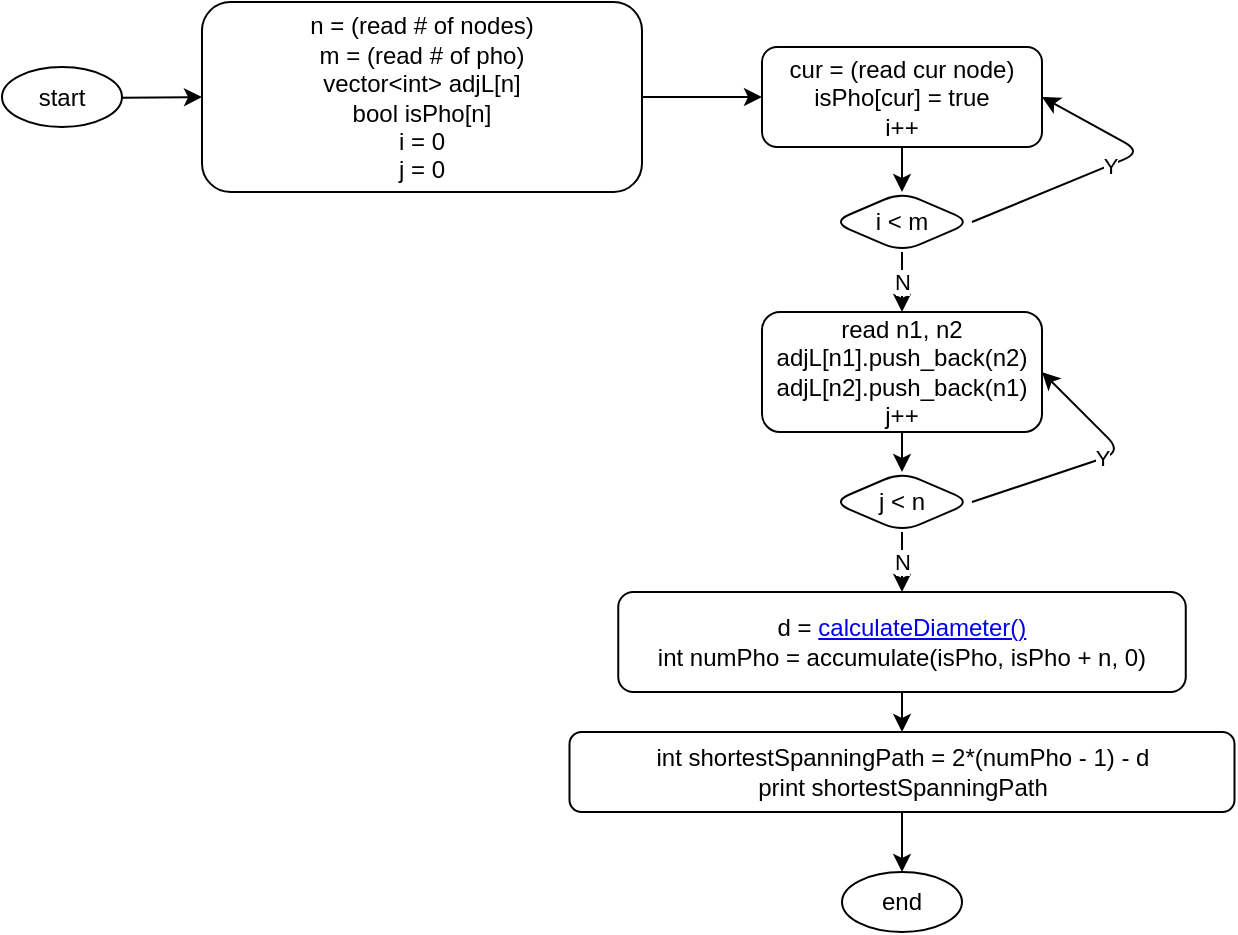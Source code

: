<mxfile>
    <diagram id="6rzt2TXuob4xhtXyaZt5" name="main">
        <mxGraphModel dx="969" dy="347" grid="1" gridSize="10" guides="1" tooltips="1" connect="1" arrows="1" fold="1" page="1" pageScale="1" pageWidth="850" pageHeight="1100" math="0" shadow="0">
            <root>
                <mxCell id="0"/>
                <mxCell id="1" parent="0"/>
                <mxCell id="4" value="" style="edgeStyle=none;html=1;" parent="1" source="2" target="3" edge="1">
                    <mxGeometry relative="1" as="geometry"/>
                </mxCell>
                <mxCell id="2" value="start" style="ellipse;whiteSpace=wrap;html=1;" parent="1" vertex="1">
                    <mxGeometry x="80" y="57.5" width="60" height="30" as="geometry"/>
                </mxCell>
                <mxCell id="6" value="" style="edgeStyle=none;html=1;entryX=0;entryY=0.5;entryDx=0;entryDy=0;" parent="1" source="3" target="63-pltJuSpFZ5HcEPU_--11" edge="1">
                    <mxGeometry relative="1" as="geometry"/>
                </mxCell>
                <mxCell id="3" value="n = (read # of nodes)&lt;br&gt;m = (read # of pho)&lt;br&gt;vector&amp;lt;int&amp;gt; adjL[n]&lt;br&gt;bool isPho[n]&lt;br&gt;i = 0&lt;br&gt;j = 0" style="rounded=1;whiteSpace=wrap;html=1;" parent="1" vertex="1">
                    <mxGeometry x="180" y="25" width="220" height="95" as="geometry"/>
                </mxCell>
                <mxCell id="8" value="" style="edgeStyle=none;html=1;" parent="1" source="5" target="7" edge="1">
                    <mxGeometry relative="1" as="geometry"/>
                </mxCell>
                <UserObject label="d = &lt;a href=&quot;data:page/id,jtwWwJaHlfj50oAzaOnL&quot;&gt;calculateDiameter()&lt;/a&gt;&lt;br&gt;int numPho = accumulate(isPho, isPho + n, 0)" id="5">
                    <mxCell style="rounded=1;whiteSpace=wrap;html=1;" parent="1" vertex="1">
                        <mxGeometry x="388.13" y="320" width="283.75" height="50" as="geometry"/>
                    </mxCell>
                </UserObject>
                <mxCell id="10" value="" style="edgeStyle=none;html=1;" parent="1" source="7" target="9" edge="1">
                    <mxGeometry relative="1" as="geometry"/>
                </mxCell>
                <mxCell id="7" value="int shortestSpanningPath = 2*(numPho - 1) - d&lt;br&gt;print shortestSpanningPath" style="rounded=1;whiteSpace=wrap;html=1;" parent="1" vertex="1">
                    <mxGeometry x="363.75" y="390" width="332.5" height="40" as="geometry"/>
                </mxCell>
                <mxCell id="9" value="end" style="ellipse;whiteSpace=wrap;html=1;" parent="1" vertex="1">
                    <mxGeometry x="500" y="460" width="60" height="30" as="geometry"/>
                </mxCell>
                <mxCell id="63-pltJuSpFZ5HcEPU_--17" value="" style="edgeStyle=none;html=1;" parent="1" source="63-pltJuSpFZ5HcEPU_--11" target="63-pltJuSpFZ5HcEPU_--16" edge="1">
                    <mxGeometry relative="1" as="geometry"/>
                </mxCell>
                <mxCell id="63-pltJuSpFZ5HcEPU_--11" value="cur = (read cur node)&lt;br&gt;isPho[cur] = true&lt;br&gt;i++" style="rounded=1;whiteSpace=wrap;html=1;" parent="1" vertex="1">
                    <mxGeometry x="460" y="47.5" width="140" height="50" as="geometry"/>
                </mxCell>
                <mxCell id="63-pltJuSpFZ5HcEPU_--22" value="" style="edgeStyle=none;html=1;" parent="1" source="63-pltJuSpFZ5HcEPU_--13" target="63-pltJuSpFZ5HcEPU_--21" edge="1">
                    <mxGeometry relative="1" as="geometry"/>
                </mxCell>
                <mxCell id="63-pltJuSpFZ5HcEPU_--13" value="read n1, n2&lt;br&gt;adjL[n1].push_back(n2)&lt;br&gt;adjL[n2].push_back(n1)&lt;br&gt;j++" style="rounded=1;whiteSpace=wrap;html=1;" parent="1" vertex="1">
                    <mxGeometry x="460" y="180" width="140" height="60" as="geometry"/>
                </mxCell>
                <mxCell id="63-pltJuSpFZ5HcEPU_--18" value="Y" style="edgeStyle=none;html=1;exitX=1;exitY=0.5;exitDx=0;exitDy=0;entryX=1;entryY=0.5;entryDx=0;entryDy=0;" parent="1" source="63-pltJuSpFZ5HcEPU_--16" target="63-pltJuSpFZ5HcEPU_--11" edge="1">
                    <mxGeometry relative="1" as="geometry">
                        <Array as="points">
                            <mxPoint x="650" y="100"/>
                        </Array>
                    </mxGeometry>
                </mxCell>
                <mxCell id="63-pltJuSpFZ5HcEPU_--20" value="N" style="edgeStyle=none;html=1;" parent="1" source="63-pltJuSpFZ5HcEPU_--16" target="63-pltJuSpFZ5HcEPU_--13" edge="1">
                    <mxGeometry relative="1" as="geometry"/>
                </mxCell>
                <mxCell id="63-pltJuSpFZ5HcEPU_--16" value="i &amp;lt; m" style="rhombus;whiteSpace=wrap;html=1;rounded=1;" parent="1" vertex="1">
                    <mxGeometry x="495" y="120" width="70" height="30" as="geometry"/>
                </mxCell>
                <mxCell id="63-pltJuSpFZ5HcEPU_--23" value="Y" style="edgeStyle=none;html=1;exitX=1;exitY=0.5;exitDx=0;exitDy=0;entryX=1;entryY=0.5;entryDx=0;entryDy=0;" parent="1" source="63-pltJuSpFZ5HcEPU_--21" target="63-pltJuSpFZ5HcEPU_--13" edge="1">
                    <mxGeometry relative="1" as="geometry">
                        <Array as="points">
                            <mxPoint x="640" y="250"/>
                        </Array>
                    </mxGeometry>
                </mxCell>
                <mxCell id="63-pltJuSpFZ5HcEPU_--26" value="N" style="edgeStyle=none;html=1;exitX=0.5;exitY=1;exitDx=0;exitDy=0;entryX=0.5;entryY=0;entryDx=0;entryDy=0;" parent="1" source="63-pltJuSpFZ5HcEPU_--21" target="5" edge="1">
                    <mxGeometry relative="1" as="geometry"/>
                </mxCell>
                <mxCell id="63-pltJuSpFZ5HcEPU_--21" value="j &amp;lt; n" style="rhombus;whiteSpace=wrap;html=1;rounded=1;" parent="1" vertex="1">
                    <mxGeometry x="495" y="260" width="70" height="30" as="geometry"/>
                </mxCell>
            </root>
        </mxGraphModel>
    </diagram>
    <diagram name="Copy of main" id="vBStlzH9kYgX9EPwoTds">
        <mxGraphModel dx="969" dy="347" grid="1" gridSize="10" guides="1" tooltips="1" connect="1" arrows="1" fold="1" page="1" pageScale="1" pageWidth="850" pageHeight="1100" math="0" shadow="0">
            <root>
                <mxCell id="-E1K7-kW_m8oGpAvoMYj-0"/>
                <mxCell id="-E1K7-kW_m8oGpAvoMYj-1" parent="-E1K7-kW_m8oGpAvoMYj-0"/>
                <mxCell id="-E1K7-kW_m8oGpAvoMYj-2" value="" style="edgeStyle=none;html=1;" edge="1" parent="-E1K7-kW_m8oGpAvoMYj-1" source="-E1K7-kW_m8oGpAvoMYj-3" target="-E1K7-kW_m8oGpAvoMYj-5">
                    <mxGeometry relative="1" as="geometry"/>
                </mxCell>
                <mxCell id="-E1K7-kW_m8oGpAvoMYj-3" value="start" style="ellipse;whiteSpace=wrap;html=1;" vertex="1" parent="-E1K7-kW_m8oGpAvoMYj-1">
                    <mxGeometry x="80" y="57.5" width="60" height="30" as="geometry"/>
                </mxCell>
                <mxCell id="-E1K7-kW_m8oGpAvoMYj-4" value="" style="edgeStyle=none;html=1;entryX=0;entryY=0.5;entryDx=0;entryDy=0;" edge="1" parent="-E1K7-kW_m8oGpAvoMYj-1" source="-E1K7-kW_m8oGpAvoMYj-5" target="-E1K7-kW_m8oGpAvoMYj-12">
                    <mxGeometry relative="1" as="geometry"/>
                </mxCell>
                <mxCell id="-E1K7-kW_m8oGpAvoMYj-5" value="n = (read # of nodes)&lt;br&gt;m = (read # of pho)&lt;br&gt;vector&amp;lt;int&amp;gt; adjL[n]&lt;br&gt;bool isPho[n]&lt;br&gt;i = 0&lt;br&gt;j = 0" style="rounded=1;whiteSpace=wrap;html=1;" vertex="1" parent="-E1K7-kW_m8oGpAvoMYj-1">
                    <mxGeometry x="180" y="25" width="220" height="95" as="geometry"/>
                </mxCell>
                <mxCell id="-E1K7-kW_m8oGpAvoMYj-6" value="" style="edgeStyle=none;html=1;" edge="1" parent="-E1K7-kW_m8oGpAvoMYj-1" source="-E1K7-kW_m8oGpAvoMYj-7" target="-E1K7-kW_m8oGpAvoMYj-9">
                    <mxGeometry relative="1" as="geometry"/>
                </mxCell>
                <UserObject label="int numPho = accumulate(isPho, isPho + n, 0)&lt;br&gt;d = &lt;a href=&quot;data:page/id,jtwWwJaHlfj50oAzaOnL&quot;&gt;calculateDiameterDFS(start, parent)&lt;/a&gt;" id="-E1K7-kW_m8oGpAvoMYj-7">
                    <mxCell style="rounded=1;whiteSpace=wrap;html=1;" vertex="1" parent="-E1K7-kW_m8oGpAvoMYj-1">
                        <mxGeometry x="388.13" y="320" width="283.75" height="50" as="geometry"/>
                    </mxCell>
                </UserObject>
                <mxCell id="-E1K7-kW_m8oGpAvoMYj-8" value="" style="edgeStyle=none;html=1;" edge="1" parent="-E1K7-kW_m8oGpAvoMYj-1" source="-E1K7-kW_m8oGpAvoMYj-9" target="-E1K7-kW_m8oGpAvoMYj-10">
                    <mxGeometry relative="1" as="geometry"/>
                </mxCell>
                <mxCell id="-E1K7-kW_m8oGpAvoMYj-9" value="int shortestSpanningPath = 2*(numPho - 1) - d&lt;br&gt;print shortestSpanningPath" style="rounded=1;whiteSpace=wrap;html=1;" vertex="1" parent="-E1K7-kW_m8oGpAvoMYj-1">
                    <mxGeometry x="363.75" y="390" width="332.5" height="40" as="geometry"/>
                </mxCell>
                <mxCell id="-E1K7-kW_m8oGpAvoMYj-10" value="end" style="ellipse;whiteSpace=wrap;html=1;" vertex="1" parent="-E1K7-kW_m8oGpAvoMYj-1">
                    <mxGeometry x="500" y="460" width="60" height="30" as="geometry"/>
                </mxCell>
                <mxCell id="-E1K7-kW_m8oGpAvoMYj-11" value="" style="edgeStyle=none;html=1;" edge="1" parent="-E1K7-kW_m8oGpAvoMYj-1" source="-E1K7-kW_m8oGpAvoMYj-12" target="-E1K7-kW_m8oGpAvoMYj-17">
                    <mxGeometry relative="1" as="geometry"/>
                </mxCell>
                <mxCell id="-E1K7-kW_m8oGpAvoMYj-12" value="cur = (read cur node)&lt;br&gt;isPho[cur] = true&lt;br&gt;i++" style="rounded=1;whiteSpace=wrap;html=1;" vertex="1" parent="-E1K7-kW_m8oGpAvoMYj-1">
                    <mxGeometry x="460" y="47.5" width="140" height="50" as="geometry"/>
                </mxCell>
                <mxCell id="-E1K7-kW_m8oGpAvoMYj-13" value="" style="edgeStyle=none;html=1;" edge="1" parent="-E1K7-kW_m8oGpAvoMYj-1" source="-E1K7-kW_m8oGpAvoMYj-14" target="-E1K7-kW_m8oGpAvoMYj-20">
                    <mxGeometry relative="1" as="geometry"/>
                </mxCell>
                <mxCell id="-E1K7-kW_m8oGpAvoMYj-14" value="read n1, n2&lt;br&gt;adjL[n1].push_back(n2)&lt;br&gt;adjL[n2].push_back(n1)&lt;br&gt;j++" style="rounded=1;whiteSpace=wrap;html=1;" vertex="1" parent="-E1K7-kW_m8oGpAvoMYj-1">
                    <mxGeometry x="460" y="180" width="140" height="60" as="geometry"/>
                </mxCell>
                <mxCell id="-E1K7-kW_m8oGpAvoMYj-15" value="Y" style="edgeStyle=none;html=1;exitX=1;exitY=0.5;exitDx=0;exitDy=0;entryX=1;entryY=0.5;entryDx=0;entryDy=0;" edge="1" parent="-E1K7-kW_m8oGpAvoMYj-1" source="-E1K7-kW_m8oGpAvoMYj-17" target="-E1K7-kW_m8oGpAvoMYj-12">
                    <mxGeometry relative="1" as="geometry">
                        <Array as="points">
                            <mxPoint x="650" y="100"/>
                        </Array>
                    </mxGeometry>
                </mxCell>
                <mxCell id="-E1K7-kW_m8oGpAvoMYj-16" value="N" style="edgeStyle=none;html=1;" edge="1" parent="-E1K7-kW_m8oGpAvoMYj-1" source="-E1K7-kW_m8oGpAvoMYj-17" target="-E1K7-kW_m8oGpAvoMYj-14">
                    <mxGeometry relative="1" as="geometry"/>
                </mxCell>
                <mxCell id="-E1K7-kW_m8oGpAvoMYj-17" value="i &amp;lt; m" style="rhombus;whiteSpace=wrap;html=1;rounded=1;" vertex="1" parent="-E1K7-kW_m8oGpAvoMYj-1">
                    <mxGeometry x="495" y="120" width="70" height="30" as="geometry"/>
                </mxCell>
                <mxCell id="-E1K7-kW_m8oGpAvoMYj-18" value="Y" style="edgeStyle=none;html=1;exitX=1;exitY=0.5;exitDx=0;exitDy=0;entryX=1;entryY=0.5;entryDx=0;entryDy=0;" edge="1" parent="-E1K7-kW_m8oGpAvoMYj-1" source="-E1K7-kW_m8oGpAvoMYj-20" target="-E1K7-kW_m8oGpAvoMYj-14">
                    <mxGeometry relative="1" as="geometry">
                        <Array as="points">
                            <mxPoint x="640" y="250"/>
                        </Array>
                    </mxGeometry>
                </mxCell>
                <mxCell id="-E1K7-kW_m8oGpAvoMYj-19" value="N" style="edgeStyle=none;html=1;exitX=0.5;exitY=1;exitDx=0;exitDy=0;entryX=0.5;entryY=0;entryDx=0;entryDy=0;" edge="1" parent="-E1K7-kW_m8oGpAvoMYj-1" source="-E1K7-kW_m8oGpAvoMYj-20" target="-E1K7-kW_m8oGpAvoMYj-7">
                    <mxGeometry relative="1" as="geometry"/>
                </mxCell>
                <mxCell id="-E1K7-kW_m8oGpAvoMYj-20" value="j &amp;lt; n" style="rhombus;whiteSpace=wrap;html=1;rounded=1;" vertex="1" parent="-E1K7-kW_m8oGpAvoMYj-1">
                    <mxGeometry x="495" y="260" width="70" height="30" as="geometry"/>
                </mxCell>
            </root>
        </mxGraphModel>
    </diagram>
    <diagram id="EqHSSUU6d0-dJvdjp_lv" name="getFarthestNode">
        <mxGraphModel dx="969" dy="347" grid="1" gridSize="10" guides="1" tooltips="1" connect="1" arrows="1" fold="1" page="1" pageScale="1" pageWidth="850" pageHeight="1100" math="0" shadow="0">
            <root>
                <mxCell id="0"/>
                <mxCell id="1" parent="0"/>
                <mxCell id="dleleKwU58TDSxntv2Ju-2" value="" style="edgeStyle=none;html=1;" parent="1" source="qDm1iIENvLdSGu2U-vzX-1" target="dleleKwU58TDSxntv2Ju-1" edge="1">
                    <mxGeometry relative="1" as="geometry"/>
                </mxCell>
                <mxCell id="qDm1iIENvLdSGu2U-vzX-1" value="int farthest = 0&lt;br&gt;bool vis[]&lt;br&gt;queue&amp;lt;int&amp;gt; path" style="rounded=1;whiteSpace=wrap;html=1;" parent="1" vertex="1">
                    <mxGeometry x="20" y="25" width="130" height="60" as="geometry"/>
                </mxCell>
                <mxCell id="dleleKwU58TDSxntv2Ju-4" value="" style="edgeStyle=none;html=1;" parent="1" source="dleleKwU58TDSxntv2Ju-1" target="dleleKwU58TDSxntv2Ju-3" edge="1">
                    <mxGeometry relative="1" as="geometry"/>
                </mxCell>
                <mxCell id="dleleKwU58TDSxntv2Ju-1" value="path.push(start)&lt;br&gt;vis[start] = true" style="rounded=1;whiteSpace=wrap;html=1;" parent="1" vertex="1">
                    <mxGeometry x="190" y="25" width="130" height="60" as="geometry"/>
                </mxCell>
                <mxCell id="dleleKwU58TDSxntv2Ju-6" value="Y" style="edgeStyle=none;html=1;" parent="1" source="dleleKwU58TDSxntv2Ju-3" target="dleleKwU58TDSxntv2Ju-5" edge="1">
                    <mxGeometry relative="1" as="geometry"/>
                </mxCell>
                <mxCell id="dleleKwU58TDSxntv2Ju-8" value="N" style="edgeStyle=none;html=1;" parent="1" source="dleleKwU58TDSxntv2Ju-3" target="dleleKwU58TDSxntv2Ju-7" edge="1">
                    <mxGeometry relative="1" as="geometry"/>
                </mxCell>
                <mxCell id="dleleKwU58TDSxntv2Ju-3" value="path.empty()" style="rhombus;whiteSpace=wrap;html=1;rounded=1;" parent="1" vertex="1">
                    <mxGeometry x="350" y="25" width="115" height="50" as="geometry"/>
                </mxCell>
                <mxCell id="dleleKwU58TDSxntv2Ju-5" value="return farthest" style="rounded=1;whiteSpace=wrap;html=1;" parent="1" vertex="1">
                    <mxGeometry x="520" y="20" width="120" height="60" as="geometry"/>
                </mxCell>
                <mxCell id="xyynoCSisLVpiFjaP8rr-2" value="" style="edgeStyle=none;html=1;" parent="1" source="dleleKwU58TDSxntv2Ju-7" target="xyynoCSisLVpiFjaP8rr-1" edge="1">
                    <mxGeometry relative="1" as="geometry"/>
                </mxCell>
                <mxCell id="dleleKwU58TDSxntv2Ju-7" value="cur = path.front()&lt;br&gt;path.pop()&lt;br&gt;farthest = cur" style="rounded=1;whiteSpace=wrap;html=1;" parent="1" vertex="1">
                    <mxGeometry x="347.5" y="105" width="120" height="60" as="geometry"/>
                </mxCell>
                <mxCell id="xyynoCSisLVpiFjaP8rr-4" value="" style="edgeStyle=none;html=1;" parent="1" source="xyynoCSisLVpiFjaP8rr-1" target="xyynoCSisLVpiFjaP8rr-3" edge="1">
                    <mxGeometry relative="1" as="geometry"/>
                </mxCell>
                <mxCell id="xyynoCSisLVpiFjaP8rr-1" value="int v : adjL[start]" style="rounded=1;whiteSpace=wrap;html=1;" parent="1" vertex="1">
                    <mxGeometry x="352.5" y="185" width="110" height="30" as="geometry"/>
                </mxCell>
                <mxCell id="p5RwYWpnTQMCO0woPBzW-2" value="Y" style="edgeStyle=none;html=1;" edge="1" parent="1" source="xyynoCSisLVpiFjaP8rr-3" target="p5RwYWpnTQMCO0woPBzW-1">
                    <mxGeometry relative="1" as="geometry"/>
                </mxCell>
                <mxCell id="p5RwYWpnTQMCO0woPBzW-5" value="" style="edgeStyle=none;html=1;" edge="1" parent="1" source="xyynoCSisLVpiFjaP8rr-3" target="p5RwYWpnTQMCO0woPBzW-4">
                    <mxGeometry relative="1" as="geometry"/>
                </mxCell>
                <mxCell id="xyynoCSisLVpiFjaP8rr-3" value="vis[v]" style="rhombus;whiteSpace=wrap;html=1;rounded=1;" parent="1" vertex="1">
                    <mxGeometry x="380" y="235" width="55" height="35" as="geometry"/>
                </mxCell>
                <mxCell id="p5RwYWpnTQMCO0woPBzW-3" value="Y" style="edgeStyle=none;html=1;exitX=0.5;exitY=0;exitDx=0;exitDy=0;entryX=1;entryY=1;entryDx=0;entryDy=0;" edge="1" parent="1" source="p5RwYWpnTQMCO0woPBzW-1" target="dleleKwU58TDSxntv2Ju-3">
                    <mxGeometry relative="1" as="geometry">
                        <Array as="points"/>
                    </mxGeometry>
                </mxCell>
                <mxCell id="Yz0a--rykQTSraaPeOVB-3" value="N" style="edgeStyle=none;html=1;exitX=1;exitY=0.5;exitDx=0;exitDy=0;entryX=1;entryY=0.5;entryDx=0;entryDy=0;" edge="1" parent="1" source="p5RwYWpnTQMCO0woPBzW-1" target="Yz0a--rykQTSraaPeOVB-2">
                    <mxGeometry relative="1" as="geometry"/>
                </mxCell>
                <mxCell id="p5RwYWpnTQMCO0woPBzW-1" value="adjL[start] has more elments" style="rhombus;whiteSpace=wrap;html=1;rounded=1;" vertex="1" parent="1">
                    <mxGeometry x="500" y="222.5" width="215" height="60" as="geometry"/>
                </mxCell>
                <mxCell id="INsTX50IbRNgJrltgb8H-2" value="" style="edgeStyle=none;html=1;" edge="1" parent="1" source="p5RwYWpnTQMCO0woPBzW-4" target="INsTX50IbRNgJrltgb8H-1">
                    <mxGeometry relative="1" as="geometry"/>
                </mxCell>
                <mxCell id="p5RwYWpnTQMCO0woPBzW-4" value="path.push(v)" style="rounded=1;whiteSpace=wrap;html=1;" vertex="1" parent="1">
                    <mxGeometry x="366.25" y="285" width="82.5" height="30" as="geometry"/>
                </mxCell>
                <mxCell id="INsTX50IbRNgJrltgb8H-5" value="" style="edgeStyle=none;html=1;" edge="1" parent="1" source="INsTX50IbRNgJrltgb8H-1" target="INsTX50IbRNgJrltgb8H-3">
                    <mxGeometry relative="1" as="geometry"/>
                </mxCell>
                <mxCell id="INsTX50IbRNgJrltgb8H-1" value="vis[v] = true" style="rounded=1;whiteSpace=wrap;html=1;" vertex="1" parent="1">
                    <mxGeometry x="250" y="285" width="82.5" height="30" as="geometry"/>
                </mxCell>
                <mxCell id="oLVGMW_6S5cGE4xsErwd-3" value="Y" style="edgeStyle=none;html=1;" edge="1" parent="1" source="INsTX50IbRNgJrltgb8H-3" target="oLVGMW_6S5cGE4xsErwd-1">
                    <mxGeometry relative="1" as="geometry"/>
                </mxCell>
                <mxCell id="INsTX50IbRNgJrltgb8H-3" value="isPho[v]" style="rhombus;whiteSpace=wrap;html=1;rounded=1;" vertex="1" parent="1">
                    <mxGeometry x="251.25" y="340" width="80" height="40" as="geometry"/>
                </mxCell>
                <mxCell id="oLVGMW_6S5cGE4xsErwd-4" value="Y" style="edgeStyle=none;html=1;exitX=1;exitY=0.5;exitDx=0;exitDy=0;entryX=0.5;entryY=1;entryDx=0;entryDy=0;" edge="1" parent="1" source="oLVGMW_6S5cGE4xsErwd-1" target="p5RwYWpnTQMCO0woPBzW-1">
                    <mxGeometry relative="1" as="geometry"/>
                </mxCell>
                <mxCell id="oLVGMW_6S5cGE4xsErwd-1" value="isPho[start] = true" style="rounded=1;whiteSpace=wrap;html=1;" vertex="1" parent="1">
                    <mxGeometry x="235" y="410" width="112.5" height="30" as="geometry"/>
                </mxCell>
                <mxCell id="Yz0a--rykQTSraaPeOVB-2" value="return farthest" style="rounded=1;whiteSpace=wrap;html=1;" vertex="1" parent="1">
                    <mxGeometry x="235" y="460" width="112.5" height="30" as="geometry"/>
                </mxCell>
            </root>
        </mxGraphModel>
    </diagram>
    <diagram name="Copy of calculateDiameterDFS" id="_HZ0rhdWvD0tHkhJlSHF">
        <mxGraphModel dx="969" dy="347" grid="1" gridSize="10" guides="1" tooltips="1" connect="1" arrows="1" fold="1" page="1" pageScale="1" pageWidth="850" pageHeight="1100" math="0" shadow="0">
            <root>
                <mxCell id="d1cI2sw6AXSHJWr2aV5s-0"/>
                <mxCell id="d1cI2sw6AXSHJWr2aV5s-1" parent="d1cI2sw6AXSHJWr2aV5s-0"/>
                <mxCell id="d1cI2sw6AXSHJWr2aV5s-2" value="" style="edgeStyle=none;html=1;" parent="d1cI2sw6AXSHJWr2aV5s-1" source="d1cI2sw6AXSHJWr2aV5s-3" target="d1cI2sw6AXSHJWr2aV5s-5" edge="1">
                    <mxGeometry relative="1" as="geometry"/>
                </mxCell>
                <mxCell id="d1cI2sw6AXSHJWr2aV5s-3" value="max1 = -1&lt;br&gt;max2 = -1" style="rounded=1;whiteSpace=wrap;html=1;" parent="d1cI2sw6AXSHJWr2aV5s-1" vertex="1">
                    <mxGeometry x="20" y="70" width="70" height="40" as="geometry"/>
                </mxCell>
                <mxCell id="d1cI2sw6AXSHJWr2aV5s-4" value="" style="edgeStyle=none;html=1;" parent="d1cI2sw6AXSHJWr2aV5s-1" source="d1cI2sw6AXSHJWr2aV5s-5" target="d1cI2sw6AXSHJWr2aV5s-8" edge="1">
                    <mxGeometry relative="1" as="geometry"/>
                </mxCell>
                <mxCell id="d1cI2sw6AXSHJWr2aV5s-5" value="int v : adjL[start]" style="rounded=1;whiteSpace=wrap;html=1;" parent="d1cI2sw6AXSHJWr2aV5s-1" vertex="1">
                    <mxGeometry x="120" y="70" width="240" height="40" as="geometry"/>
                </mxCell>
                <mxCell id="d1cI2sw6AXSHJWr2aV5s-6" value="Y" style="edgeStyle=none;html=1;" parent="d1cI2sw6AXSHJWr2aV5s-1" source="d1cI2sw6AXSHJWr2aV5s-8" target="d1cI2sw6AXSHJWr2aV5s-11" edge="1">
                    <mxGeometry relative="1" as="geometry"/>
                </mxCell>
                <mxCell id="d1cI2sw6AXSHJWr2aV5s-7" value="N" style="edgeStyle=none;html=1;exitX=0.5;exitY=1;exitDx=0;exitDy=0;entryX=0.5;entryY=0;entryDx=0;entryDy=0;" parent="d1cI2sw6AXSHJWr2aV5s-1" source="d1cI2sw6AXSHJWr2aV5s-8" target="d1cI2sw6AXSHJWr2aV5s-13" edge="1">
                    <mxGeometry relative="1" as="geometry"/>
                </mxCell>
                <mxCell id="d1cI2sw6AXSHJWr2aV5s-8" value="v == par" style="rhombus;whiteSpace=wrap;html=1;" parent="d1cI2sw6AXSHJWr2aV5s-1" vertex="1">
                    <mxGeometry x="395" y="70" width="75" height="40" as="geometry"/>
                </mxCell>
                <mxCell id="d1cI2sw6AXSHJWr2aV5s-9" value="Y" style="edgeStyle=none;html=1;exitX=0.5;exitY=0;exitDx=0;exitDy=0;entryX=0.5;entryY=0;entryDx=0;entryDy=0;" parent="d1cI2sw6AXSHJWr2aV5s-1" source="d1cI2sw6AXSHJWr2aV5s-11" target="d1cI2sw6AXSHJWr2aV5s-5" edge="1">
                    <mxGeometry relative="1" as="geometry">
                        <Array as="points">
                            <mxPoint x="470" y="20"/>
                        </Array>
                    </mxGeometry>
                </mxCell>
                <mxCell id="d1cI2sw6AXSHJWr2aV5s-10" value="N" style="edgeStyle=none;html=1;exitX=1;exitY=0.5;exitDx=0;exitDy=0;entryX=1;entryY=0.5;entryDx=0;entryDy=0;" parent="d1cI2sw6AXSHJWr2aV5s-1" source="d1cI2sw6AXSHJWr2aV5s-11" target="d1cI2sw6AXSHJWr2aV5s-29" edge="1">
                    <mxGeometry relative="1" as="geometry">
                        <Array as="points">
                            <mxPoint x="830" y="290"/>
                        </Array>
                    </mxGeometry>
                </mxCell>
                <mxCell id="d1cI2sw6AXSHJWr2aV5s-11" value="adjL[start] has more elements" style="rhombus;whiteSpace=wrap;html=1;" parent="d1cI2sw6AXSHJWr2aV5s-1" vertex="1">
                    <mxGeometry x="510" y="65" width="200" height="50" as="geometry"/>
                </mxCell>
                <mxCell id="d1cI2sw6AXSHJWr2aV5s-12" value="" style="edgeStyle=none;html=1;entryX=0;entryY=0.5;entryDx=0;entryDy=0;" parent="d1cI2sw6AXSHJWr2aV5s-1" source="d1cI2sw6AXSHJWr2aV5s-13" target="d1cI2sw6AXSHJWr2aV5s-16" edge="1">
                    <mxGeometry relative="1" as="geometry">
                        <mxPoint x="155" y="340" as="targetPoint"/>
                    </mxGeometry>
                </mxCell>
                <mxCell id="d1cI2sw6AXSHJWr2aV5s-13" value="int tempDiam = calculateDiameterDfs(v, start)" style="rounded=1;whiteSpace=wrap;html=1;" parent="d1cI2sw6AXSHJWr2aV5s-1" vertex="1">
                    <mxGeometry x="20" y="160" width="262.5" height="30" as="geometry"/>
                </mxCell>
                <mxCell id="d1cI2sw6AXSHJWr2aV5s-14" value="Y" style="edgeStyle=none;html=1;" parent="d1cI2sw6AXSHJWr2aV5s-1" source="d1cI2sw6AXSHJWr2aV5s-16" target="d1cI2sw6AXSHJWr2aV5s-18" edge="1">
                    <mxGeometry relative="1" as="geometry"/>
                </mxCell>
                <mxCell id="d1cI2sw6AXSHJWr2aV5s-15" value="N" style="edgeStyle=none;html=1;exitX=1;exitY=0.5;exitDx=0;exitDy=0;entryX=0.5;entryY=0;entryDx=0;entryDy=0;" parent="d1cI2sw6AXSHJWr2aV5s-1" source="d1cI2sw6AXSHJWr2aV5s-16" target="d1cI2sw6AXSHJWr2aV5s-21" edge="1">
                    <mxGeometry relative="1" as="geometry">
                        <Array as="points"/>
                    </mxGeometry>
                </mxCell>
                <mxCell id="d1cI2sw6AXSHJWr2aV5s-16" value="tempDiam &amp;gt; max2" style="rhombus;whiteSpace=wrap;html=1;" parent="d1cI2sw6AXSHJWr2aV5s-1" vertex="1">
                    <mxGeometry x="310" y="155" width="140" height="40" as="geometry"/>
                </mxCell>
                <mxCell id="d1cI2sw6AXSHJWr2aV5s-17" value="" style="edgeStyle=none;html=1;" parent="d1cI2sw6AXSHJWr2aV5s-1" source="d1cI2sw6AXSHJWr2aV5s-18" target="d1cI2sw6AXSHJWr2aV5s-21" edge="1">
                    <mxGeometry relative="1" as="geometry"/>
                </mxCell>
                <mxCell id="d1cI2sw6AXSHJWr2aV5s-18" value="max2 = tempDiam" style="rounded=1;whiteSpace=wrap;html=1;" parent="d1cI2sw6AXSHJWr2aV5s-1" vertex="1">
                    <mxGeometry x="321.88" y="230" width="116.25" height="30" as="geometry"/>
                </mxCell>
                <mxCell id="d1cI2sw6AXSHJWr2aV5s-19" value="Y" style="edgeStyle=none;html=1;" parent="d1cI2sw6AXSHJWr2aV5s-1" source="d1cI2sw6AXSHJWr2aV5s-21" target="d1cI2sw6AXSHJWr2aV5s-23" edge="1">
                    <mxGeometry relative="1" as="geometry"/>
                </mxCell>
                <mxCell id="d1cI2sw6AXSHJWr2aV5s-20" value="N" style="edgeStyle=none;html=1;exitX=1;exitY=0.5;exitDx=0;exitDy=0;entryX=0.5;entryY=0;entryDx=0;entryDy=0;" parent="d1cI2sw6AXSHJWr2aV5s-1" source="d1cI2sw6AXSHJWr2aV5s-21" target="d1cI2sw6AXSHJWr2aV5s-26" edge="1">
                    <mxGeometry relative="1" as="geometry">
                        <mxPoint x="608.12" y="385" as="targetPoint"/>
                        <Array as="points"/>
                    </mxGeometry>
                </mxCell>
                <mxCell id="d1cI2sw6AXSHJWr2aV5s-21" value="max2 &amp;gt; max1" style="rhombus;whiteSpace=wrap;html=1;" parent="d1cI2sw6AXSHJWr2aV5s-1" vertex="1">
                    <mxGeometry x="480" y="225" width="140" height="40" as="geometry"/>
                </mxCell>
                <mxCell id="d1cI2sw6AXSHJWr2aV5s-22" value="" style="edgeStyle=none;html=1;entryX=0;entryY=0.5;entryDx=0;entryDy=0;" parent="d1cI2sw6AXSHJWr2aV5s-1" source="d1cI2sw6AXSHJWr2aV5s-23" target="d1cI2sw6AXSHJWr2aV5s-26" edge="1">
                    <mxGeometry relative="1" as="geometry">
                        <mxPoint x="549.995" y="370" as="targetPoint"/>
                    </mxGeometry>
                </mxCell>
                <mxCell id="d1cI2sw6AXSHJWr2aV5s-23" value="swap(max2, max1)" style="rounded=1;whiteSpace=wrap;html=1;" parent="d1cI2sw6AXSHJWr2aV5s-1" vertex="1">
                    <mxGeometry x="491.87" y="300" width="116.25" height="30" as="geometry"/>
                </mxCell>
                <mxCell id="d1cI2sw6AXSHJWr2aV5s-24" value="Y" style="edgeStyle=none;html=1;" parent="d1cI2sw6AXSHJWr2aV5s-1" source="d1cI2sw6AXSHJWr2aV5s-26" target="d1cI2sw6AXSHJWr2aV5s-28" edge="1">
                    <mxGeometry relative="1" as="geometry"/>
                </mxCell>
                <mxCell id="d1cI2sw6AXSHJWr2aV5s-25" value="N" style="edgeStyle=none;html=1;exitX=1;exitY=0.5;exitDx=0;exitDy=0;entryX=0.5;entryY=1;entryDx=0;entryDy=0;" parent="d1cI2sw6AXSHJWr2aV5s-1" source="d1cI2sw6AXSHJWr2aV5s-26" target="d1cI2sw6AXSHJWr2aV5s-11" edge="1">
                    <mxGeometry relative="1" as="geometry">
                        <Array as="points">
                            <mxPoint x="660" y="230"/>
                        </Array>
                    </mxGeometry>
                </mxCell>
                <mxCell id="d1cI2sw6AXSHJWr2aV5s-26" value="isPho[v]" style="rhombus;whiteSpace=wrap;html=1;" parent="d1cI2sw6AXSHJWr2aV5s-1" vertex="1">
                    <mxGeometry x="640" y="295" width="140" height="40" as="geometry"/>
                </mxCell>
                <mxCell id="d1cI2sw6AXSHJWr2aV5s-27" style="edgeStyle=none;html=1;exitX=1;exitY=0.5;exitDx=0;exitDy=0;entryX=0.5;entryY=1;entryDx=0;entryDy=0;" parent="d1cI2sw6AXSHJWr2aV5s-1" source="d1cI2sw6AXSHJWr2aV5s-28" target="d1cI2sw6AXSHJWr2aV5s-11" edge="1">
                    <mxGeometry relative="1" as="geometry">
                        <Array as="points">
                            <mxPoint x="790" y="300"/>
                        </Array>
                    </mxGeometry>
                </mxCell>
                <mxCell id="d1cI2sw6AXSHJWr2aV5s-28" value="isPho[par] = true" style="rounded=1;whiteSpace=wrap;html=1;" parent="d1cI2sw6AXSHJWr2aV5s-1" vertex="1">
                    <mxGeometry x="651.88" y="370" width="116.25" height="30" as="geometry"/>
                </mxCell>
                <mxCell id="d1cI2sw6AXSHJWr2aV5s-29" value="" style="rounded=1;whiteSpace=wrap;html=1;" parent="d1cI2sw6AXSHJWr2aV5s-1" vertex="1">
                    <mxGeometry x="651.88" y="430" width="116.25" height="30" as="geometry"/>
                </mxCell>
            </root>
        </mxGraphModel>
    </diagram>
    <diagram id="jtwWwJaHlfj50oAzaOnL" name="calculateDiameter">
        <mxGraphModel dx="969" dy="347" grid="1" gridSize="10" guides="1" tooltips="1" connect="1" arrows="1" fold="1" page="1" pageScale="1" pageWidth="850" pageHeight="1100" math="0" shadow="0">
            <root>
                <mxCell id="0"/>
                <mxCell id="1" parent="0"/>
                <mxCell id="_z_blW0uepA_B_WanZRF-3" value="" style="edgeStyle=none;html=1;" parent="1" source="C33J_M5XqmryMFpZPdEn-1" target="_z_blW0uepA_B_WanZRF-2" edge="1">
                    <mxGeometry relative="1" as="geometry"/>
                </mxCell>
                <mxCell id="C33J_M5XqmryMFpZPdEn-1" value="start = 0" style="rounded=1;whiteSpace=wrap;html=1;" parent="1" vertex="1">
                    <mxGeometry x="175" y="80" width="90" height="30" as="geometry"/>
                </mxCell>
                <mxCell id="_z_blW0uepA_B_WanZRF-5" value="" style="edgeStyle=none;html=1;entryX=0.5;entryY=0;entryDx=0;entryDy=0;" parent="1" source="_z_blW0uepA_B_WanZRF-2" target="IpgYRLEZi4KZMkeSjxkI-1" edge="1">
                    <mxGeometry relative="1" as="geometry"/>
                </mxCell>
                <mxCell id="_z_blW0uepA_B_WanZRF-2" value="int farthest = &lt;a href=&quot;data:page/id,EqHSSUU6d0-dJvdjp_lv&quot;&gt;getFarthestNode(start)&lt;/a&gt;" style="rounded=1;whiteSpace=wrap;html=1;" parent="1" vertex="1">
                    <mxGeometry x="80" y="140" width="280" height="30" as="geometry"/>
                </mxCell>
                <mxCell id="qAGNaI8bkBU7Yw3Nce1m-2" value="" style="edgeStyle=none;html=1;" parent="1" source="_z_blW0uepA_B_WanZRF-4" target="qAGNaI8bkBU7Yw3Nce1m-1" edge="1">
                    <mxGeometry relative="1" as="geometry"/>
                </mxCell>
                <mxCell id="_z_blW0uepA_B_WanZRF-4" value="diameter = &lt;a href=&quot;data:page/id,0XXCjUOzOjpR15QE5PMu&quot;&gt;findLongestPath(farthest)&lt;/a&gt;&lt;br&gt;return diameter" style="rounded=1;whiteSpace=wrap;html=1;" parent="1" vertex="1">
                    <mxGeometry x="80" y="260" width="280" height="40" as="geometry"/>
                </mxCell>
                <UserObject label="main" link="data:page/id,6rzt2TXuob4xhtXyaZt5" id="qAGNaI8bkBU7Yw3Nce1m-1">
                    <mxCell style="fontColor=#0000EE;fontStyle=4;rounded=1;overflow=hidden;spacing=10;" parent="1" vertex="1">
                        <mxGeometry x="185" y="330" width="70" height="40" as="geometry"/>
                    </mxCell>
                </UserObject>
                <mxCell id="IpgYRLEZi4KZMkeSjxkI-3" value="" style="edgeStyle=none;html=1;entryX=0.5;entryY=0;entryDx=0;entryDy=0;" edge="1" parent="1" source="IpgYRLEZi4KZMkeSjxkI-1" target="_z_blW0uepA_B_WanZRF-4">
                    <mxGeometry relative="1" as="geometry">
                        <mxPoint x="220" y="260" as="targetPoint"/>
                    </mxGeometry>
                </mxCell>
                <mxCell id="IpgYRLEZi4KZMkeSjxkI-1" value="int farthest = &lt;a href=&quot;data:page/id,EqHSSUU6d0-dJvdjp_lv&quot;&gt;getFarthestNode(start)&lt;/a&gt;" style="rounded=1;whiteSpace=wrap;html=1;" vertex="1" parent="1">
                    <mxGeometry x="80" y="200" width="280" height="30" as="geometry"/>
                </mxCell>
            </root>
        </mxGraphModel>
    </diagram>
    <diagram name="Copy of calculate min spanning path length" id="1EV088JOgYxRK5LGN9OE">
        <mxGraphModel dx="1242" dy="568" grid="1" gridSize="10" guides="1" tooltips="1" connect="1" arrows="1" fold="1" page="1" pageScale="1" pageWidth="850" pageHeight="1100" math="0" shadow="0">
            <root>
                <mxCell id="cmgbwvuzfVoJ4pH_jBFq-0"/>
                <mxCell id="cmgbwvuzfVoJ4pH_jBFq-1" parent="cmgbwvuzfVoJ4pH_jBFq-0"/>
                <mxCell id="cmgbwvuzfVoJ4pH_jBFq-2" value="" style="edgeStyle=none;html=1;" parent="cmgbwvuzfVoJ4pH_jBFq-1" source="cmgbwvuzfVoJ4pH_jBFq-3" target="cmgbwvuzfVoJ4pH_jBFq-5" edge="1">
                    <mxGeometry relative="1" as="geometry"/>
                </mxCell>
                <mxCell id="cmgbwvuzfVoJ4pH_jBFq-3" value="int numNodes = accumulate(isPho, isPho + n, 0)" style="rounded=1;whiteSpace=wrap;html=1;" parent="cmgbwvuzfVoJ4pH_jBFq-1" vertex="1">
                    <mxGeometry x="80" y="80" width="280" height="30" as="geometry"/>
                </mxCell>
                <mxCell id="cmgbwvuzfVoJ4pH_jBFq-4" value="" style="edgeStyle=none;html=1;" parent="cmgbwvuzfVoJ4pH_jBFq-1" source="cmgbwvuzfVoJ4pH_jBFq-5" target="cmgbwvuzfVoJ4pH_jBFq-7" edge="1">
                    <mxGeometry relative="1" as="geometry"/>
                </mxCell>
                <mxCell id="cmgbwvuzfVoJ4pH_jBFq-5" value="int numEdges = numNodes - 1" style="rounded=1;whiteSpace=wrap;html=1;" parent="cmgbwvuzfVoJ4pH_jBFq-1" vertex="1">
                    <mxGeometry x="80" y="140" width="280" height="30" as="geometry"/>
                </mxCell>
                <mxCell id="cmgbwvuzfVoJ4pH_jBFq-6" value="" style="edgeStyle=none;html=1;" parent="cmgbwvuzfVoJ4pH_jBFq-1" source="cmgbwvuzfVoJ4pH_jBFq-7" target="cmgbwvuzfVoJ4pH_jBFq-8" edge="1">
                    <mxGeometry relative="1" as="geometry"/>
                </mxCell>
                <mxCell id="cmgbwvuzfVoJ4pH_jBFq-7" value="minLen = 2*(numEdges-1) - d" style="rounded=1;whiteSpace=wrap;html=1;" parent="cmgbwvuzfVoJ4pH_jBFq-1" vertex="1">
                    <mxGeometry x="80" y="200" width="280" height="30" as="geometry"/>
                </mxCell>
                <UserObject label="main" link="data:page/id,6rzt2TXuob4xhtXyaZt5" id="cmgbwvuzfVoJ4pH_jBFq-8">
                    <mxCell style="fontColor=#0000EE;fontStyle=4;rounded=1;overflow=hidden;spacing=10;" parent="cmgbwvuzfVoJ4pH_jBFq-1" vertex="1">
                        <mxGeometry x="185" y="260" width="70" height="40" as="geometry"/>
                    </mxCell>
                </UserObject>
            </root>
        </mxGraphModel>
    </diagram>
    <diagram id="0XXCjUOzOjpR15QE5PMu" name="findLongestPath">
        <mxGraphModel dx="969" dy="347" grid="1" gridSize="10" guides="1" tooltips="1" connect="1" arrows="1" fold="1" page="1" pageScale="1" pageWidth="850" pageHeight="1100" math="0" shadow="0">
            <root>
                <mxCell id="0"/>
                <mxCell id="1" parent="0"/>
                <mxCell id="e7N72NVtYM7fOJJ5Y_UN-2" value="" style="edgeStyle=none;html=1;" edge="1" parent="1" source="kbp5ar_Pij13EGau_WT6-1" target="e7N72NVtYM7fOJJ5Y_UN-1">
                    <mxGeometry relative="1" as="geometry"/>
                </mxCell>
                <mxCell id="kbp5ar_Pij13EGau_WT6-1" value="bool vis[]&lt;br&gt;int dist[]&lt;br&gt;queue&amp;lt;int&amp;gt; path" style="rounded=1;whiteSpace=wrap;html=1;" vertex="1" parent="1">
                    <mxGeometry x="80" y="40" width="110" height="60" as="geometry"/>
                </mxCell>
                <mxCell id="iYl9HXRBrnJarBFTEoW_-2" value="" style="edgeStyle=none;html=1;" edge="1" parent="1" source="e7N72NVtYM7fOJJ5Y_UN-1" target="iYl9HXRBrnJarBFTEoW_-1">
                    <mxGeometry relative="1" as="geometry"/>
                </mxCell>
                <mxCell id="e7N72NVtYM7fOJJ5Y_UN-1" value="path.push(start)&lt;br&gt;vis[start] = true" style="rounded=1;whiteSpace=wrap;html=1;" vertex="1" parent="1">
                    <mxGeometry x="220" y="50" width="110" height="40" as="geometry"/>
                </mxCell>
                <mxCell id="0SQ5wNb0x5dXX4ou-zsD-2" value="N" style="edgeStyle=none;html=1;" edge="1" parent="1" source="iYl9HXRBrnJarBFTEoW_-1" target="0SQ5wNb0x5dXX4ou-zsD-1">
                    <mxGeometry relative="1" as="geometry"/>
                </mxCell>
                <mxCell id="0SQ5wNb0x5dXX4ou-zsD-4" value="Y" style="edgeStyle=none;html=1;" edge="1" parent="1" source="iYl9HXRBrnJarBFTEoW_-1" target="0SQ5wNb0x5dXX4ou-zsD-3">
                    <mxGeometry relative="1" as="geometry"/>
                </mxCell>
                <mxCell id="iYl9HXRBrnJarBFTEoW_-1" value="path.empty()" style="rhombus;whiteSpace=wrap;html=1;rounded=1;" vertex="1" parent="1">
                    <mxGeometry x="360" y="45" width="115" height="50" as="geometry"/>
                </mxCell>
                <mxCell id="0SQ5wNb0x5dXX4ou-zsD-6" value="" style="edgeStyle=none;html=1;entryX=0.5;entryY=0;entryDx=0;entryDy=0;" edge="1" parent="1" source="0SQ5wNb0x5dXX4ou-zsD-1" target="rfSwM4GRhCr74wAticV5-1">
                    <mxGeometry relative="1" as="geometry">
                        <mxPoint x="417.5" y="200" as="targetPoint"/>
                    </mxGeometry>
                </mxCell>
                <mxCell id="0SQ5wNb0x5dXX4ou-zsD-1" value="cur = path.front()&lt;br&gt;path.pop()" style="rounded=1;whiteSpace=wrap;html=1;" vertex="1" parent="1">
                    <mxGeometry x="366.25" y="130" width="102.5" height="35" as="geometry"/>
                </mxCell>
                <mxCell id="0SQ5wNb0x5dXX4ou-zsD-3" value="int farthest = (max element in dist)&lt;br&gt;return farthest" style="rounded=1;whiteSpace=wrap;html=1;" vertex="1" parent="1">
                    <mxGeometry x="560" y="52.5" width="200" height="35" as="geometry"/>
                </mxCell>
                <mxCell id="rfSwM4GRhCr74wAticV5-3" value="" style="edgeStyle=none;html=1;entryX=0.5;entryY=0;entryDx=0;entryDy=0;" edge="1" parent="1" source="rfSwM4GRhCr74wAticV5-1" target="rfSwM4GRhCr74wAticV5-5">
                    <mxGeometry relative="1" as="geometry">
                        <mxPoint x="417.5" y="310" as="targetPoint"/>
                    </mxGeometry>
                </mxCell>
                <mxCell id="rfSwM4GRhCr74wAticV5-1" value="int v : adjL[start]" style="rounded=1;whiteSpace=wrap;html=1;" vertex="1" parent="1">
                    <mxGeometry x="362.5" y="190" width="110" height="30" as="geometry"/>
                </mxCell>
                <mxCell id="rfSwM4GRhCr74wAticV5-6" value="Y" style="edgeStyle=none;html=1;exitX=1;exitY=0.5;exitDx=0;exitDy=0;entryX=1;entryY=1;entryDx=0;entryDy=0;" edge="1" parent="1" source="rfSwM4GRhCr74wAticV5-5" target="iYl9HXRBrnJarBFTEoW_-1">
                    <mxGeometry relative="1" as="geometry">
                        <Array as="points">
                            <mxPoint x="510" y="180"/>
                        </Array>
                    </mxGeometry>
                </mxCell>
                <mxCell id="rfSwM4GRhCr74wAticV5-9" value="N" style="edgeStyle=none;html=1;" edge="1" parent="1" source="rfSwM4GRhCr74wAticV5-5" target="rfSwM4GRhCr74wAticV5-7">
                    <mxGeometry relative="1" as="geometry"/>
                </mxCell>
                <mxCell id="rfSwM4GRhCr74wAticV5-5" value="vis[v]" style="rhombus;whiteSpace=wrap;html=1;rounded=1;" vertex="1" parent="1">
                    <mxGeometry x="383.75" y="250" width="67.5" height="30" as="geometry"/>
                </mxCell>
                <mxCell id="4xOCqyhse-XB0BmBybKK-2" value="" style="edgeStyle=none;html=1;" edge="1" parent="1" source="rfSwM4GRhCr74wAticV5-7" target="4xOCqyhse-XB0BmBybKK-1">
                    <mxGeometry relative="1" as="geometry"/>
                </mxCell>
                <mxCell id="rfSwM4GRhCr74wAticV5-7" value="path.push(v)&lt;br&gt;vis[v] = true&lt;br&gt;dist[v] = dist[cur] + 1" style="rounded=1;whiteSpace=wrap;html=1;" vertex="1" parent="1">
                    <mxGeometry x="353.75" y="310" width="127.5" height="50" as="geometry"/>
                </mxCell>
                <mxCell id="4xOCqyhse-XB0BmBybKK-3" value="N" style="edgeStyle=none;html=1;exitX=1;exitY=0.5;exitDx=0;exitDy=0;entryX=0.5;entryY=1;entryDx=0;entryDy=0;" edge="1" parent="1" source="4xOCqyhse-XB0BmBybKK-1" target="0SQ5wNb0x5dXX4ou-zsD-3">
                    <mxGeometry relative="1" as="geometry"/>
                </mxCell>
                <mxCell id="4xOCqyhse-XB0BmBybKK-4" value="Y" style="edgeStyle=none;html=1;exitX=0;exitY=0.5;exitDx=0;exitDy=0;entryX=0;entryY=0.5;entryDx=0;entryDy=0;" edge="1" parent="1" source="4xOCqyhse-XB0BmBybKK-1" target="rfSwM4GRhCr74wAticV5-1">
                    <mxGeometry relative="1" as="geometry"/>
                </mxCell>
                <mxCell id="4xOCqyhse-XB0BmBybKK-1" value="adjL[cur] has more elments" style="rhombus;whiteSpace=wrap;html=1;rounded=1;" vertex="1" parent="1">
                    <mxGeometry x="310" y="390" width="215" height="60" as="geometry"/>
                </mxCell>
            </root>
        </mxGraphModel>
    </diagram>
</mxfile>